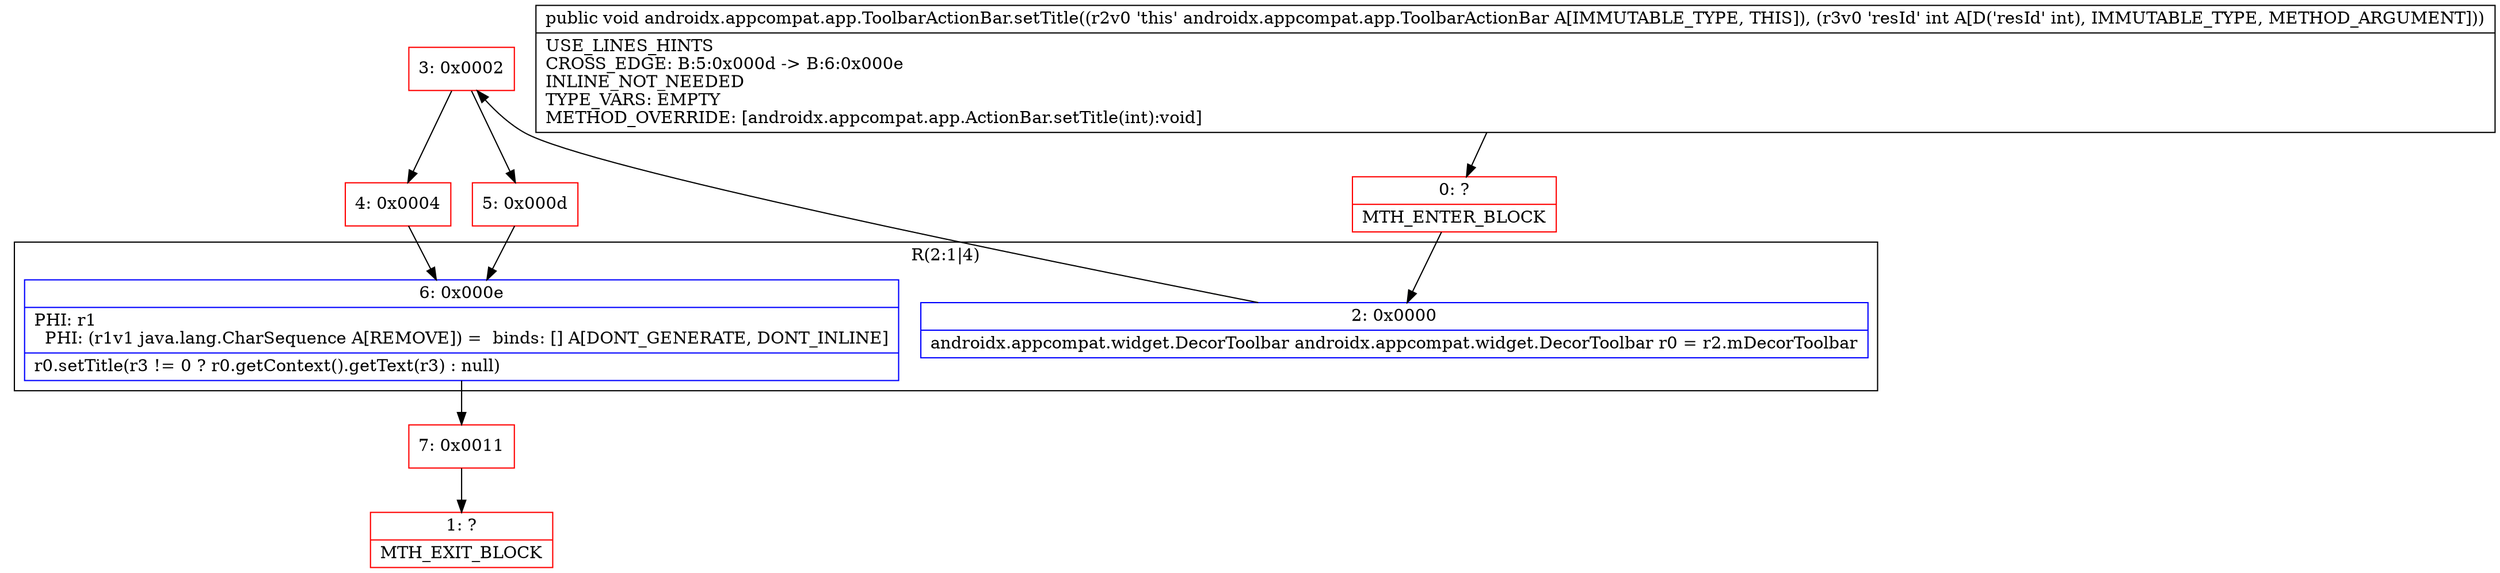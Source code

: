digraph "CFG forandroidx.appcompat.app.ToolbarActionBar.setTitle(I)V" {
subgraph cluster_Region_658196702 {
label = "R(2:1|4)";
node [shape=record,color=blue];
Node_2 [shape=record,label="{2\:\ 0x0000|androidx.appcompat.widget.DecorToolbar androidx.appcompat.widget.DecorToolbar r0 = r2.mDecorToolbar\l}"];
Node_6 [shape=record,label="{6\:\ 0x000e|PHI: r1 \l  PHI: (r1v1 java.lang.CharSequence A[REMOVE]) =  binds: [] A[DONT_GENERATE, DONT_INLINE]\l|r0.setTitle(r3 != 0 ? r0.getContext().getText(r3) : null)\l}"];
}
Node_0 [shape=record,color=red,label="{0\:\ ?|MTH_ENTER_BLOCK\l}"];
Node_3 [shape=record,color=red,label="{3\:\ 0x0002}"];
Node_4 [shape=record,color=red,label="{4\:\ 0x0004}"];
Node_7 [shape=record,color=red,label="{7\:\ 0x0011}"];
Node_1 [shape=record,color=red,label="{1\:\ ?|MTH_EXIT_BLOCK\l}"];
Node_5 [shape=record,color=red,label="{5\:\ 0x000d}"];
MethodNode[shape=record,label="{public void androidx.appcompat.app.ToolbarActionBar.setTitle((r2v0 'this' androidx.appcompat.app.ToolbarActionBar A[IMMUTABLE_TYPE, THIS]), (r3v0 'resId' int A[D('resId' int), IMMUTABLE_TYPE, METHOD_ARGUMENT]))  | USE_LINES_HINTS\lCROSS_EDGE: B:5:0x000d \-\> B:6:0x000e\lINLINE_NOT_NEEDED\lTYPE_VARS: EMPTY\lMETHOD_OVERRIDE: [androidx.appcompat.app.ActionBar.setTitle(int):void]\l}"];
MethodNode -> Node_0;Node_2 -> Node_3;
Node_6 -> Node_7;
Node_0 -> Node_2;
Node_3 -> Node_4;
Node_3 -> Node_5;
Node_4 -> Node_6;
Node_7 -> Node_1;
Node_5 -> Node_6;
}

